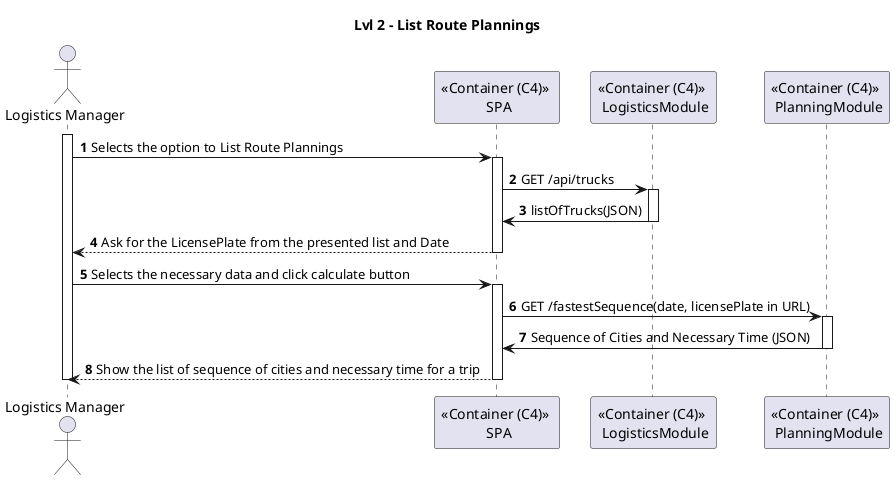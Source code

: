 @startuml USA02

title Lvl 2 - List Route Plannings

autonumber

actor "Logistics Manager" as LM
participant "<< Container (C4) >> \n SPA" as S
participant "<< Container (C4) >> \n LogisticsModule" as LMD
participant "<< Container (C4) >> \n PlanningModule" as PMD


activate LM
LM -> S : Selects the option to List Route Plannings
activate S
S -> LMD : GET /api/trucks
activate LMD

LMD -> S : listOfTrucks(JSON)
deactivate LMD

S --> LM : Ask for the LicensePlate from the presented list and Date
deactivate S

LM -> S : Selects the necessary data and click calculate button
activate S

S -> PMD : GET /fastestSequence(date, licensePlate in URL)
activate PMD

PMD -> S : Sequence of Cities and Necessary Time (JSON)
deactivate PMD

S --> LM : Show the list of sequence of cities and necessary time for a trip
deactivate S
deactivate LM

@enduml